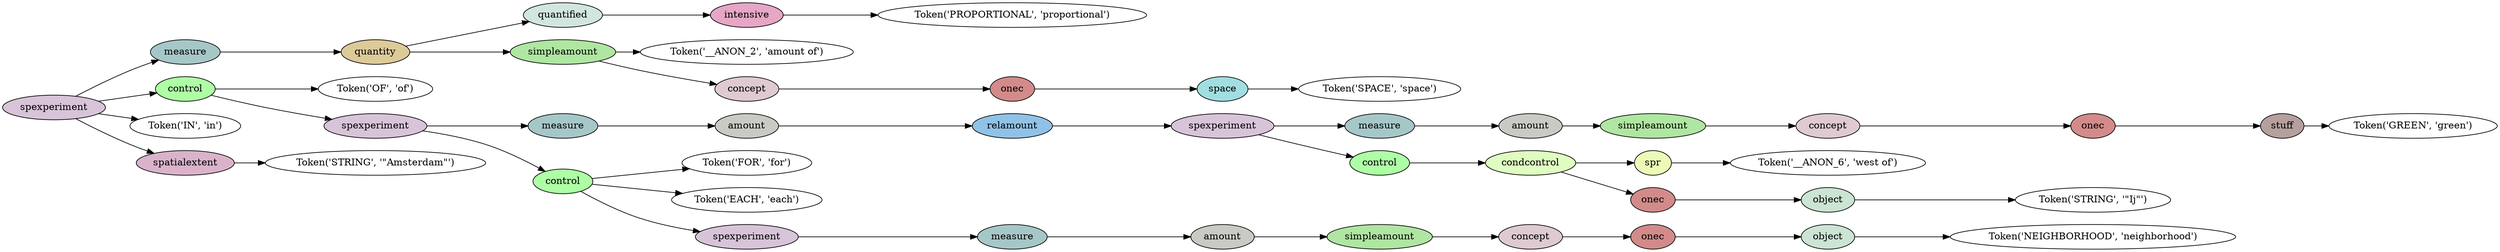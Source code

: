 digraph G {
rankdir=LR;
0 [label="Token('PROPORTIONAL', 'proportional')"];
1 [fillcolor="#e6a6c5", label=intensive, style=filled];
1 -> 0;
2 [fillcolor="#d1e6df", label=quantified, style=filled];
2 -> 1;
3 [label="Token('__ANON_2', 'amount of')"];
4 [label="Token('SPACE', 'space')"];
5 [fillcolor="#a1dee1", label=space, style=filled];
5 -> 4;
6 [fillcolor="#d28b8a", label=onec, style=filled];
6 -> 5;
7 [fillcolor="#dfcad1", label=concept, style=filled];
7 -> 6;
8 [fillcolor="#afe6a1", label=simpleamount, style=filled];
8 -> 3;
8 -> 7;
9 [fillcolor="#dcca98", label=quantity, style=filled];
9 -> 2;
9 -> 8;
10 [fillcolor="#a6c7c8", label=measure, style=filled];
10 -> 9;
11 [label="Token('OF', 'of')"];
12 [label="Token('GREEN', 'green')"];
13 [fillcolor="#b5a09d", label=stuff, style=filled];
13 -> 12;
14 [fillcolor="#d28b8a", label=onec, style=filled];
14 -> 13;
15 [fillcolor="#dfcad1", label=concept, style=filled];
15 -> 14;
16 [fillcolor="#afe6a1", label=simpleamount, style=filled];
16 -> 15;
17 [fillcolor="#c9cac4", label=amount, style=filled];
17 -> 16;
18 [fillcolor="#a6c7c8", label=measure, style=filled];
18 -> 17;
19 [label="Token('__ANON_6', 'west of')"];
20 [fillcolor="#ecfab7", label=spr, style=filled];
20 -> 19;
21 [label="Token('STRING', '\"Ij\"')"];
22 [fillcolor="#cbe4d3", label=object, style=filled];
22 -> 21;
23 [fillcolor="#d28b8a", label=onec, style=filled];
23 -> 22;
24 [fillcolor="#dffcc1", label=condcontrol, style=filled];
24 -> 20;
24 -> 23;
25 [fillcolor="#aefea5", label=control, style=filled];
25 -> 24;
26 [fillcolor="#d8c4d9", label=spexperiment, style=filled];
26 -> 18;
26 -> 25;
27 [fillcolor="#90c2e7", label=relamount, style=filled];
27 -> 26;
28 [fillcolor="#c9cac4", label=amount, style=filled];
28 -> 27;
29 [fillcolor="#a6c7c8", label=measure, style=filled];
29 -> 28;
30 [label="Token('FOR', 'for')"];
31 [label="Token('EACH', 'each')"];
32 [label="Token('NEIGHBORHOOD', 'neighborhood')"];
33 [fillcolor="#cbe4d3", label=object, style=filled];
33 -> 32;
34 [fillcolor="#d28b8a", label=onec, style=filled];
34 -> 33;
35 [fillcolor="#dfcad1", label=concept, style=filled];
35 -> 34;
36 [fillcolor="#afe6a1", label=simpleamount, style=filled];
36 -> 35;
37 [fillcolor="#c9cac4", label=amount, style=filled];
37 -> 36;
38 [fillcolor="#a6c7c8", label=measure, style=filled];
38 -> 37;
39 [fillcolor="#d8c4d9", label=spexperiment, style=filled];
39 -> 38;
40 [fillcolor="#aefea5", label=control, style=filled];
40 -> 30;
40 -> 31;
40 -> 39;
41 [fillcolor="#d8c4d9", label=spexperiment, style=filled];
41 -> 29;
41 -> 40;
42 [fillcolor="#aefea5", label=control, style=filled];
42 -> 11;
42 -> 41;
43 [label="Token('IN', 'in')"];
44 [label="Token('STRING', '\"Amsterdam\"')"];
45 [fillcolor="#dab3cb", label=spatialextent, style=filled];
45 -> 44;
46 [fillcolor="#d8c4d9", label=spexperiment, style=filled];
46 -> 10;
46 -> 42;
46 -> 43;
46 -> 45;
}
